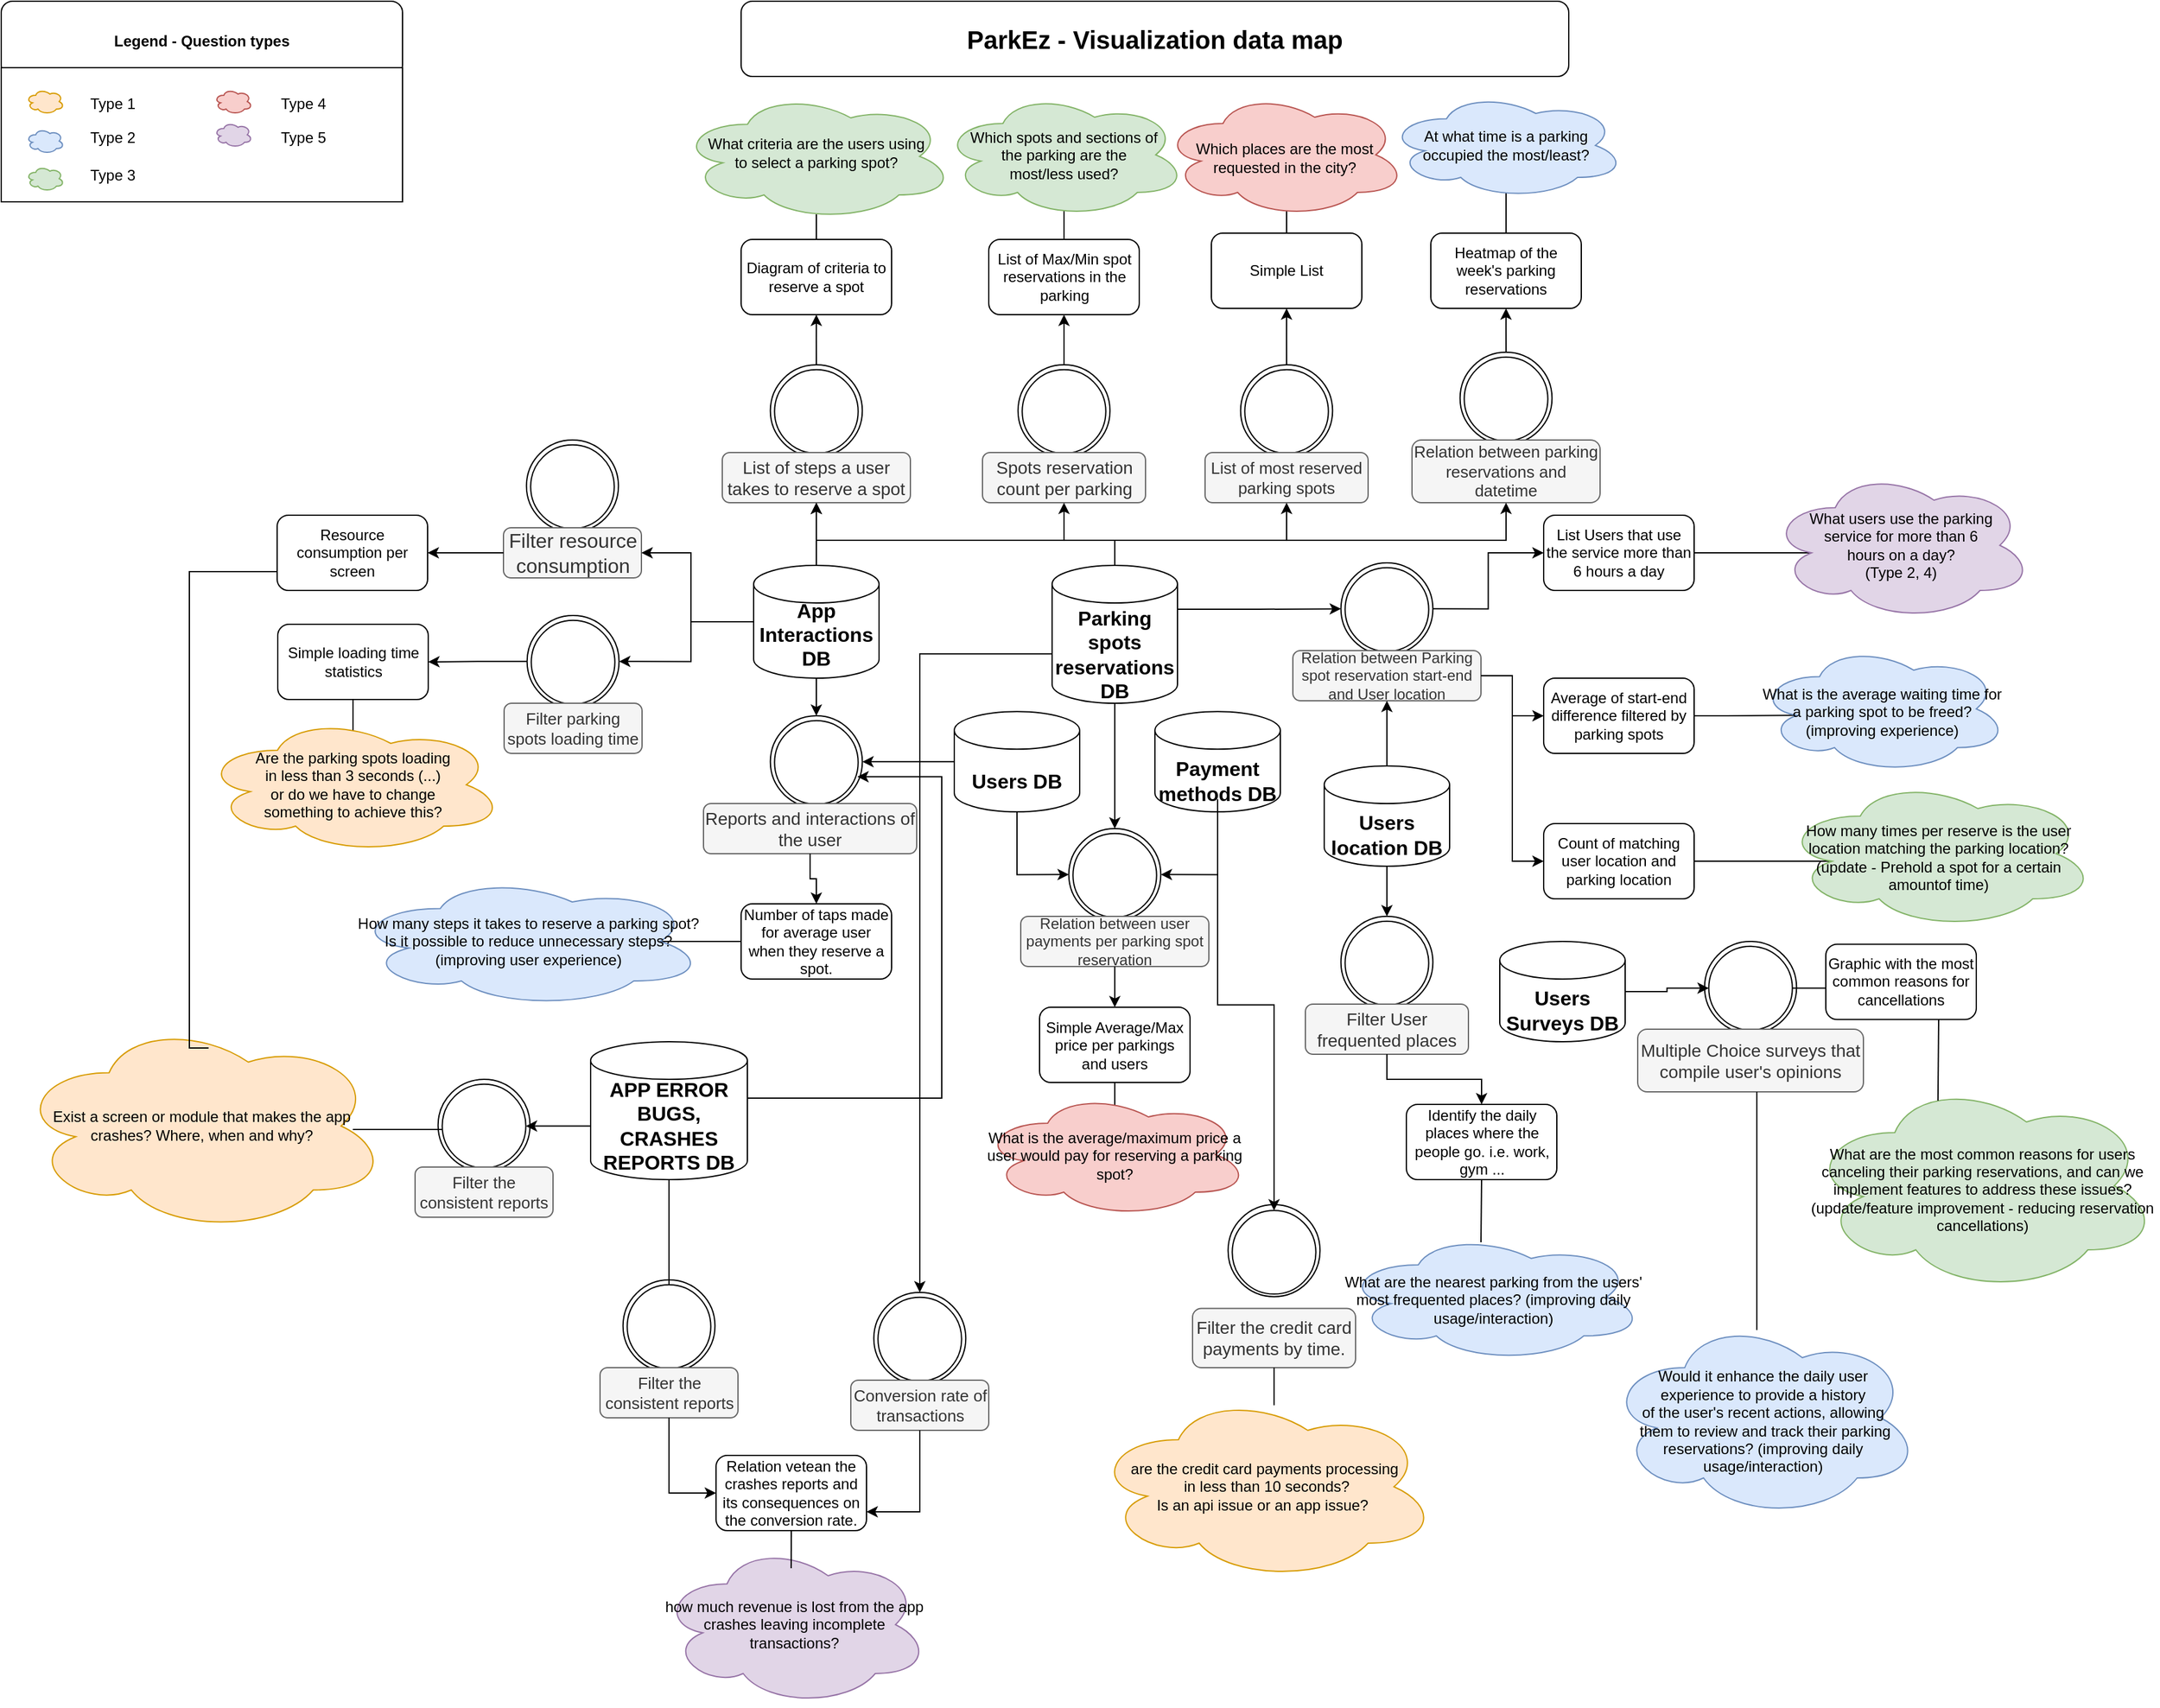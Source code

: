 <mxfile version="21.7.4" type="device">
  <diagram id="Co5nbBrR2NN09ta7Q-Ko" name="Page-1">
    <mxGraphModel dx="1236" dy="1464" grid="1" gridSize="10" guides="1" tooltips="1" connect="1" arrows="1" fold="1" page="1" pageScale="1" pageWidth="850" pageHeight="1100" math="0" shadow="0">
      <root>
        <mxCell id="0" />
        <mxCell id="1" parent="0" />
        <mxCell id="hwpAo5bEhznhClHGtBJG-23" value="&lt;b&gt;&lt;font style=&quot;font-size: 20px;&quot;&gt;ParkEz - Visualization data map&lt;/font&gt;&lt;/b&gt;" style="rounded=1;whiteSpace=wrap;html=1;fontSize=16;" parent="1" vertex="1">
          <mxGeometry x="620" y="40" width="660" height="60" as="geometry" />
        </mxCell>
        <mxCell id="hwpAo5bEhznhClHGtBJG-28" value="" style="group" parent="1" connectable="0" vertex="1">
          <mxGeometry x="30" y="40" width="320" height="160" as="geometry" />
        </mxCell>
        <mxCell id="hwpAo5bEhznhClHGtBJG-24" value="&lt;b&gt;&lt;font style=&quot;font-size: 12px;&quot;&gt;Legend - Question types&lt;/font&gt;&lt;/b&gt;" style="rounded=1;whiteSpace=wrap;html=1;fontSize=16;" parent="hwpAo5bEhznhClHGtBJG-28" vertex="1">
          <mxGeometry width="320" height="60" as="geometry" />
        </mxCell>
        <mxCell id="hwpAo5bEhznhClHGtBJG-27" value="" style="rounded=0;whiteSpace=wrap;html=1;fontSize=20;" parent="hwpAo5bEhznhClHGtBJG-28" vertex="1">
          <mxGeometry y="53" width="320" height="107" as="geometry" />
        </mxCell>
        <mxCell id="hwpAo5bEhznhClHGtBJG-29" value="&lt;font style=&quot;font-size: 12px;&quot;&gt;Type 1&lt;/font&gt;" style="text;html=1;strokeColor=none;fillColor=none;align=center;verticalAlign=middle;whiteSpace=wrap;rounded=0;fontSize=16;" parent="hwpAo5bEhznhClHGtBJG-28" vertex="1">
          <mxGeometry x="57.6" y="65" width="62.4" height="30" as="geometry" />
        </mxCell>
        <mxCell id="hwpAo5bEhznhClHGtBJG-30" value="&lt;font style=&quot;font-size: 12px;&quot;&gt;Type 2&lt;/font&gt;" style="text;html=1;strokeColor=none;fillColor=none;align=center;verticalAlign=middle;whiteSpace=wrap;rounded=0;fontSize=16;" parent="hwpAo5bEhznhClHGtBJG-28" vertex="1">
          <mxGeometry x="57.6" y="91.5" width="62.4" height="30" as="geometry" />
        </mxCell>
        <mxCell id="hwpAo5bEhznhClHGtBJG-31" value="&lt;font style=&quot;font-size: 12px;&quot;&gt;Type 3&lt;/font&gt;" style="text;html=1;strokeColor=none;fillColor=none;align=center;verticalAlign=middle;whiteSpace=wrap;rounded=0;fontSize=16;" parent="hwpAo5bEhznhClHGtBJG-28" vertex="1">
          <mxGeometry x="57.6" y="121.5" width="62.4" height="30" as="geometry" />
        </mxCell>
        <mxCell id="hwpAo5bEhznhClHGtBJG-36" value="&lt;font style=&quot;font-size: 12px;&quot;&gt;Type 4&lt;/font&gt;" style="text;html=1;strokeColor=none;fillColor=none;align=center;verticalAlign=middle;whiteSpace=wrap;rounded=0;fontSize=16;" parent="hwpAo5bEhznhClHGtBJG-28" vertex="1">
          <mxGeometry x="210" y="65" width="62.4" height="30" as="geometry" />
        </mxCell>
        <mxCell id="hwpAo5bEhznhClHGtBJG-37" value="&lt;font style=&quot;font-size: 12px;&quot;&gt;Type 5&lt;/font&gt;" style="text;html=1;strokeColor=none;fillColor=none;align=center;verticalAlign=middle;whiteSpace=wrap;rounded=0;fontSize=16;" parent="hwpAo5bEhznhClHGtBJG-28" vertex="1">
          <mxGeometry x="210" y="91.5" width="62.4" height="30" as="geometry" />
        </mxCell>
        <mxCell id="hwpAo5bEhznhClHGtBJG-39" value="" style="ellipse;shape=cloud;whiteSpace=wrap;html=1;fontSize=12;fillColor=#ffe6cc;strokeColor=#d79b00;" parent="hwpAo5bEhznhClHGtBJG-28" vertex="1">
          <mxGeometry x="20" y="70" width="30" height="20" as="geometry" />
        </mxCell>
        <mxCell id="hwpAo5bEhznhClHGtBJG-40" value="" style="ellipse;shape=cloud;whiteSpace=wrap;html=1;fontSize=12;fillColor=#dae8fc;strokeColor=#6c8ebf;" parent="hwpAo5bEhznhClHGtBJG-28" vertex="1">
          <mxGeometry x="20" y="101.5" width="30" height="20" as="geometry" />
        </mxCell>
        <mxCell id="hwpAo5bEhznhClHGtBJG-41" value="" style="ellipse;shape=cloud;whiteSpace=wrap;html=1;fontSize=12;fillColor=#d5e8d4;strokeColor=#82b366;" parent="hwpAo5bEhznhClHGtBJG-28" vertex="1">
          <mxGeometry x="20" y="131.5" width="30" height="20" as="geometry" />
        </mxCell>
        <mxCell id="hwpAo5bEhznhClHGtBJG-42" value="" style="ellipse;shape=cloud;whiteSpace=wrap;html=1;fontSize=12;fillColor=#f8cecc;strokeColor=#b85450;" parent="hwpAo5bEhznhClHGtBJG-28" vertex="1">
          <mxGeometry x="170" y="70" width="30" height="20" as="geometry" />
        </mxCell>
        <mxCell id="hwpAo5bEhznhClHGtBJG-43" value="" style="ellipse;shape=cloud;whiteSpace=wrap;html=1;fontSize=12;fillColor=#e1d5e7;strokeColor=#9673a6;" parent="hwpAo5bEhznhClHGtBJG-28" vertex="1">
          <mxGeometry x="170" y="96.5" width="30" height="20" as="geometry" />
        </mxCell>
        <mxCell id="EoMygJ7yTvaYGQsmGv9p-21" style="edgeStyle=orthogonalEdgeStyle;rounded=0;orthogonalLoop=1;jettySize=auto;html=1;entryX=0.5;entryY=0.119;entryDx=0;entryDy=0;entryPerimeter=0;endArrow=none;endFill=0;fontSize=12;strokeWidth=1;" parent="1" source="EoMygJ7yTvaYGQsmGv9p-11" target="EoMygJ7yTvaYGQsmGv9p-20" edge="1">
          <mxGeometry relative="1" as="geometry" />
        </mxCell>
        <mxCell id="EoMygJ7yTvaYGQsmGv9p-11" value="&lt;font style=&quot;font-size: 12px;&quot;&gt;Simple loading time statistics&lt;/font&gt;" style="rounded=1;whiteSpace=wrap;html=1;fontSize=12;strokeWidth=1;" parent="1" vertex="1">
          <mxGeometry x="250.5" y="537" width="120" height="60" as="geometry" />
        </mxCell>
        <mxCell id="EoMygJ7yTvaYGQsmGv9p-12" value="Resource consumption per screen" style="rounded=1;whiteSpace=wrap;html=1;" parent="1" vertex="1">
          <mxGeometry x="250" y="450.0" width="120" height="60" as="geometry" />
        </mxCell>
        <mxCell id="EoMygJ7yTvaYGQsmGv9p-17" value="Exist a screen or module that makes the app crashes?&amp;nbsp;Where, when and why?" style="ellipse;shape=cloud;whiteSpace=wrap;html=1;fillColor=#ffe6cc;strokeColor=#d79b00;" parent="1" vertex="1">
          <mxGeometry x="42" y="852.26" width="296" height="170" as="geometry" />
        </mxCell>
        <mxCell id="EoMygJ7yTvaYGQsmGv9p-20" value="&lt;span style=&quot;font-size: 12px;&quot;&gt;Are the parking spots loading&lt;br style=&quot;font-size: 12px;&quot;&gt;in less than 3 seconds (...)&lt;br style=&quot;font-size: 12px;&quot;&gt;or do we have to change&lt;br style=&quot;font-size: 12px;&quot;&gt;something to achieve this?&lt;/span&gt;" style="ellipse;shape=cloud;whiteSpace=wrap;html=1;fillColor=#ffe6cc;strokeColor=#d79b00;fontSize=12;strokeWidth=1;" parent="1" vertex="1">
          <mxGeometry x="190" y="610" width="241" height="110" as="geometry" />
        </mxCell>
        <mxCell id="EoMygJ7yTvaYGQsmGv9p-22" value="" style="group" parent="1" vertex="1" connectable="0">
          <mxGeometry x="630" y="490" width="100" height="90" as="geometry" />
        </mxCell>
        <mxCell id="EoMygJ7yTvaYGQsmGv9p-7" value="" style="shape=cylinder3;whiteSpace=wrap;html=1;boundedLbl=1;backgroundOutline=1;size=15;" parent="EoMygJ7yTvaYGQsmGv9p-22" vertex="1">
          <mxGeometry width="100" height="90" as="geometry" />
        </mxCell>
        <mxCell id="EoMygJ7yTvaYGQsmGv9p-8" value="&lt;font style=&quot;font-size: 16px;&quot;&gt;&lt;b&gt;App Interactions DB&lt;/b&gt;&lt;/font&gt;" style="text;html=1;strokeColor=none;fillColor=none;align=center;verticalAlign=middle;whiteSpace=wrap;rounded=0;" parent="EoMygJ7yTvaYGQsmGv9p-22" vertex="1">
          <mxGeometry y="40" width="100" height="30" as="geometry" />
        </mxCell>
        <mxCell id="EoMygJ7yTvaYGQsmGv9p-23" value="" style="group" parent="1" vertex="1" connectable="0">
          <mxGeometry x="1085" y="650" width="100" height="80" as="geometry" />
        </mxCell>
        <mxCell id="EoMygJ7yTvaYGQsmGv9p-9" value="" style="shape=cylinder3;whiteSpace=wrap;html=1;boundedLbl=1;backgroundOutline=1;size=15;" parent="EoMygJ7yTvaYGQsmGv9p-23" vertex="1">
          <mxGeometry width="100" height="80" as="geometry" />
        </mxCell>
        <mxCell id="EoMygJ7yTvaYGQsmGv9p-10" value="&lt;font style=&quot;font-size: 16px;&quot;&gt;&lt;b&gt;Users location DB&lt;/b&gt;&lt;/font&gt;" style="text;html=1;strokeColor=none;fillColor=none;align=center;verticalAlign=middle;whiteSpace=wrap;rounded=0;" parent="EoMygJ7yTvaYGQsmGv9p-23" vertex="1">
          <mxGeometry y="40" width="100" height="30" as="geometry" />
        </mxCell>
        <mxCell id="EoMygJ7yTvaYGQsmGv9p-24" value="" style="group" parent="1" vertex="1" connectable="0">
          <mxGeometry x="950" y="606.67" width="100" height="80" as="geometry" />
        </mxCell>
        <mxCell id="EoMygJ7yTvaYGQsmGv9p-1" value="" style="shape=cylinder3;whiteSpace=wrap;html=1;boundedLbl=1;backgroundOutline=1;size=15;" parent="EoMygJ7yTvaYGQsmGv9p-24" vertex="1">
          <mxGeometry width="100" height="80" as="geometry" />
        </mxCell>
        <mxCell id="EoMygJ7yTvaYGQsmGv9p-2" value="&lt;font style=&quot;font-size: 16px;&quot;&gt;&lt;b&gt;Payment methods DB&lt;/b&gt;&lt;/font&gt;" style="text;html=1;strokeColor=none;fillColor=none;align=center;verticalAlign=middle;whiteSpace=wrap;rounded=0;" parent="EoMygJ7yTvaYGQsmGv9p-24" vertex="1">
          <mxGeometry y="40" width="100" height="30" as="geometry" />
        </mxCell>
        <mxCell id="EoMygJ7yTvaYGQsmGv9p-25" value="" style="group" parent="1" vertex="1" connectable="0">
          <mxGeometry x="790" y="606.67" width="100" height="80" as="geometry" />
        </mxCell>
        <mxCell id="EoMygJ7yTvaYGQsmGv9p-3" value="" style="shape=cylinder3;whiteSpace=wrap;html=1;boundedLbl=1;backgroundOutline=1;size=15;" parent="EoMygJ7yTvaYGQsmGv9p-25" vertex="1">
          <mxGeometry width="100" height="80" as="geometry" />
        </mxCell>
        <mxCell id="EoMygJ7yTvaYGQsmGv9p-4" value="&lt;font style=&quot;font-size: 16px;&quot;&gt;&lt;b&gt;Users DB&lt;/b&gt;&lt;/font&gt;" style="text;html=1;strokeColor=none;fillColor=none;align=center;verticalAlign=middle;whiteSpace=wrap;rounded=0;" parent="EoMygJ7yTvaYGQsmGv9p-25" vertex="1">
          <mxGeometry y="40" width="100" height="30" as="geometry" />
        </mxCell>
        <mxCell id="EoMygJ7yTvaYGQsmGv9p-27" value="" style="group" parent="1" vertex="1" connectable="0">
          <mxGeometry x="868" y="490" width="100" height="110" as="geometry" />
        </mxCell>
        <mxCell id="EoMygJ7yTvaYGQsmGv9p-28" value="" style="shape=cylinder3;whiteSpace=wrap;html=1;boundedLbl=1;backgroundOutline=1;size=15;" parent="EoMygJ7yTvaYGQsmGv9p-27" vertex="1">
          <mxGeometry width="100" height="110" as="geometry" />
        </mxCell>
        <mxCell id="EoMygJ7yTvaYGQsmGv9p-29" value="&lt;span style=&quot;font-size: 16px;&quot;&gt;&lt;b&gt;Parking spots reservations DB&lt;/b&gt;&lt;/span&gt;" style="text;html=1;strokeColor=none;fillColor=none;align=center;verticalAlign=middle;whiteSpace=wrap;rounded=0;" parent="EoMygJ7yTvaYGQsmGv9p-27" vertex="1">
          <mxGeometry y="50" width="100" height="41.25" as="geometry" />
        </mxCell>
        <mxCell id="EoMygJ7yTvaYGQsmGv9p-30" value="" style="group" parent="1" connectable="0" vertex="1">
          <mxGeometry x="430.5" y="390" width="110" height="110" as="geometry" />
        </mxCell>
        <mxCell id="EoMygJ7yTvaYGQsmGv9p-31" value="" style="group" parent="EoMygJ7yTvaYGQsmGv9p-30" connectable="0" vertex="1">
          <mxGeometry x="18.333" width="73.333" height="86.429" as="geometry" />
        </mxCell>
        <mxCell id="EoMygJ7yTvaYGQsmGv9p-32" value="" style="ellipse;whiteSpace=wrap;html=1;aspect=fixed;" parent="EoMygJ7yTvaYGQsmGv9p-31" vertex="1">
          <mxGeometry width="73.333" height="73.333" as="geometry" />
        </mxCell>
        <mxCell id="EoMygJ7yTvaYGQsmGv9p-33" value="" style="ellipse;whiteSpace=wrap;html=1;aspect=fixed;" parent="EoMygJ7yTvaYGQsmGv9p-31" vertex="1">
          <mxGeometry x="3.333" y="3.929" width="66.667" height="66.667" as="geometry" />
        </mxCell>
        <mxCell id="EoMygJ7yTvaYGQsmGv9p-34" value="&lt;span style=&quot;font-size: 16px;&quot;&gt;Filter resource consumption&lt;/span&gt;" style="text;html=1;strokeColor=#666666;fillColor=#f5f5f5;align=center;verticalAlign=middle;whiteSpace=wrap;rounded=1;fontColor=#333333;" parent="EoMygJ7yTvaYGQsmGv9p-30" vertex="1">
          <mxGeometry y="70" width="110" height="40" as="geometry" />
        </mxCell>
        <mxCell id="EoMygJ7yTvaYGQsmGv9p-35" value="" style="group" parent="1" connectable="0" vertex="1">
          <mxGeometry x="431" y="530" width="110" height="110" as="geometry" />
        </mxCell>
        <mxCell id="EoMygJ7yTvaYGQsmGv9p-36" value="" style="group" parent="EoMygJ7yTvaYGQsmGv9p-35" connectable="0" vertex="1">
          <mxGeometry x="18.333" width="73.333" height="86.429" as="geometry" />
        </mxCell>
        <mxCell id="EoMygJ7yTvaYGQsmGv9p-37" value="" style="ellipse;whiteSpace=wrap;html=1;aspect=fixed;" parent="EoMygJ7yTvaYGQsmGv9p-36" vertex="1">
          <mxGeometry width="73.333" height="73.333" as="geometry" />
        </mxCell>
        <mxCell id="EoMygJ7yTvaYGQsmGv9p-38" value="" style="ellipse;whiteSpace=wrap;html=1;aspect=fixed;" parent="EoMygJ7yTvaYGQsmGv9p-36" vertex="1">
          <mxGeometry x="3.333" y="3.929" width="66.667" height="66.667" as="geometry" />
        </mxCell>
        <mxCell id="EoMygJ7yTvaYGQsmGv9p-39" value="&lt;font style=&quot;font-size: 13px;&quot;&gt;Filter parking spots loading time&lt;/font&gt;" style="text;html=1;strokeColor=#666666;fillColor=#f5f5f5;align=center;verticalAlign=middle;whiteSpace=wrap;rounded=1;fontColor=#333333;" parent="EoMygJ7yTvaYGQsmGv9p-35" vertex="1">
          <mxGeometry y="70" width="110" height="40" as="geometry" />
        </mxCell>
        <mxCell id="EoMygJ7yTvaYGQsmGv9p-40" style="edgeStyle=orthogonalEdgeStyle;rounded=0;orthogonalLoop=1;jettySize=auto;html=1;entryX=1;entryY=0.5;entryDx=0;entryDy=0;" parent="1" source="EoMygJ7yTvaYGQsmGv9p-7" target="EoMygJ7yTvaYGQsmGv9p-34" edge="1">
          <mxGeometry relative="1" as="geometry">
            <Array as="points">
              <mxPoint x="580" y="535" />
              <mxPoint x="580" y="480" />
            </Array>
          </mxGeometry>
        </mxCell>
        <mxCell id="EoMygJ7yTvaYGQsmGv9p-41" style="edgeStyle=orthogonalEdgeStyle;rounded=0;orthogonalLoop=1;jettySize=auto;html=1;entryX=1;entryY=0.5;entryDx=0;entryDy=0;" parent="1" source="EoMygJ7yTvaYGQsmGv9p-34" target="EoMygJ7yTvaYGQsmGv9p-12" edge="1">
          <mxGeometry relative="1" as="geometry" />
        </mxCell>
        <mxCell id="EoMygJ7yTvaYGQsmGv9p-42" style="edgeStyle=orthogonalEdgeStyle;rounded=0;orthogonalLoop=1;jettySize=auto;html=1;entryX=1;entryY=0.5;entryDx=0;entryDy=0;" parent="1" source="EoMygJ7yTvaYGQsmGv9p-7" target="EoMygJ7yTvaYGQsmGv9p-37" edge="1">
          <mxGeometry relative="1" as="geometry">
            <Array as="points">
              <mxPoint x="580" y="535" />
              <mxPoint x="580" y="567" />
            </Array>
          </mxGeometry>
        </mxCell>
        <mxCell id="EoMygJ7yTvaYGQsmGv9p-43" style="edgeStyle=orthogonalEdgeStyle;rounded=0;orthogonalLoop=1;jettySize=auto;html=1;entryX=1;entryY=0.5;entryDx=0;entryDy=0;" parent="1" source="EoMygJ7yTvaYGQsmGv9p-37" target="EoMygJ7yTvaYGQsmGv9p-11" edge="1">
          <mxGeometry relative="1" as="geometry" />
        </mxCell>
        <mxCell id="EoMygJ7yTvaYGQsmGv9p-45" value="" style="group" parent="1" connectable="0" vertex="1">
          <mxGeometry x="1175" y="320" width="130" height="120" as="geometry" />
        </mxCell>
        <mxCell id="EoMygJ7yTvaYGQsmGv9p-46" value="" style="group" parent="EoMygJ7yTvaYGQsmGv9p-45" connectable="0" vertex="1">
          <mxGeometry x="18.333" width="73.333" height="86.429" as="geometry" />
        </mxCell>
        <mxCell id="EoMygJ7yTvaYGQsmGv9p-47" value="" style="ellipse;whiteSpace=wrap;html=1;aspect=fixed;" parent="EoMygJ7yTvaYGQsmGv9p-46" vertex="1">
          <mxGeometry width="73.333" height="73.333" as="geometry" />
        </mxCell>
        <mxCell id="EoMygJ7yTvaYGQsmGv9p-48" value="" style="ellipse;whiteSpace=wrap;html=1;aspect=fixed;" parent="EoMygJ7yTvaYGQsmGv9p-46" vertex="1">
          <mxGeometry x="3.333" y="3.929" width="66.667" height="66.667" as="geometry" />
        </mxCell>
        <mxCell id="EoMygJ7yTvaYGQsmGv9p-49" value="&lt;font style=&quot;font-size: 13px;&quot;&gt;Relation between parking reservations and datetime&lt;/font&gt;" style="text;html=1;strokeColor=#666666;fillColor=#f5f5f5;align=center;verticalAlign=middle;whiteSpace=wrap;rounded=1;fontColor=#333333;" parent="EoMygJ7yTvaYGQsmGv9p-45" vertex="1">
          <mxGeometry x="-20" y="70" width="150" height="50" as="geometry" />
        </mxCell>
        <mxCell id="EoMygJ7yTvaYGQsmGv9p-52" value="" style="group" parent="1" connectable="0" vertex="1">
          <mxGeometry x="625" y="610" width="120" height="110" as="geometry" />
        </mxCell>
        <mxCell id="EoMygJ7yTvaYGQsmGv9p-53" value="" style="group" parent="EoMygJ7yTvaYGQsmGv9p-52" connectable="0" vertex="1">
          <mxGeometry x="18.333" width="73.333" height="86.429" as="geometry" />
        </mxCell>
        <mxCell id="EoMygJ7yTvaYGQsmGv9p-54" value="" style="ellipse;whiteSpace=wrap;html=1;aspect=fixed;" parent="EoMygJ7yTvaYGQsmGv9p-53" vertex="1">
          <mxGeometry width="73.333" height="73.333" as="geometry" />
        </mxCell>
        <mxCell id="EoMygJ7yTvaYGQsmGv9p-55" value="" style="ellipse;whiteSpace=wrap;html=1;aspect=fixed;" parent="EoMygJ7yTvaYGQsmGv9p-53" vertex="1">
          <mxGeometry x="3.333" y="3.929" width="66.667" height="66.667" as="geometry" />
        </mxCell>
        <mxCell id="EoMygJ7yTvaYGQsmGv9p-56" value="&lt;font style=&quot;font-size: 14px;&quot;&gt;Reports and interactions of the user&lt;/font&gt;" style="text;html=1;strokeColor=#666666;fillColor=#f5f5f5;align=center;verticalAlign=middle;whiteSpace=wrap;rounded=1;fontColor=#333333;" parent="EoMygJ7yTvaYGQsmGv9p-52" vertex="1">
          <mxGeometry x="-35" y="70" width="170" height="40" as="geometry" />
        </mxCell>
        <mxCell id="EoMygJ7yTvaYGQsmGv9p-57" style="edgeStyle=orthogonalEdgeStyle;rounded=0;orthogonalLoop=1;jettySize=auto;html=1;entryX=0.5;entryY=0;entryDx=0;entryDy=0;" parent="1" source="EoMygJ7yTvaYGQsmGv9p-7" target="EoMygJ7yTvaYGQsmGv9p-54" edge="1">
          <mxGeometry relative="1" as="geometry" />
        </mxCell>
        <mxCell id="EoMygJ7yTvaYGQsmGv9p-58" style="edgeStyle=orthogonalEdgeStyle;rounded=0;orthogonalLoop=1;jettySize=auto;html=1;entryX=1;entryY=0.5;entryDx=0;entryDy=0;" parent="1" source="EoMygJ7yTvaYGQsmGv9p-3" target="EoMygJ7yTvaYGQsmGv9p-54" edge="1">
          <mxGeometry relative="1" as="geometry" />
        </mxCell>
        <mxCell id="EoMygJ7yTvaYGQsmGv9p-63" style="edgeStyle=orthogonalEdgeStyle;rounded=0;orthogonalLoop=1;jettySize=auto;html=1;entryX=0.875;entryY=0.5;entryDx=0;entryDy=0;entryPerimeter=0;endArrow=none;endFill=0;" parent="1" source="EoMygJ7yTvaYGQsmGv9p-60" target="EoMygJ7yTvaYGQsmGv9p-62" edge="1">
          <mxGeometry relative="1" as="geometry" />
        </mxCell>
        <mxCell id="EoMygJ7yTvaYGQsmGv9p-60" value="Number of taps made for average user when they reserve a spot." style="rounded=1;whiteSpace=wrap;html=1;" parent="1" vertex="1">
          <mxGeometry x="620" y="760" width="120" height="60" as="geometry" />
        </mxCell>
        <mxCell id="EoMygJ7yTvaYGQsmGv9p-61" style="edgeStyle=orthogonalEdgeStyle;rounded=0;orthogonalLoop=1;jettySize=auto;html=1;entryX=0.5;entryY=0;entryDx=0;entryDy=0;" parent="1" source="EoMygJ7yTvaYGQsmGv9p-56" target="EoMygJ7yTvaYGQsmGv9p-60" edge="1">
          <mxGeometry relative="1" as="geometry" />
        </mxCell>
        <mxCell id="EoMygJ7yTvaYGQsmGv9p-62" value="How many steps it takes to reserve a parking spot? Is it possible to reduce unnecessary steps? (improving user experience)" style="ellipse;shape=cloud;whiteSpace=wrap;html=1;fillColor=#dae8fc;strokeColor=#6c8ebf;" parent="1" vertex="1">
          <mxGeometry x="310" y="737.5" width="280.5" height="105" as="geometry" />
        </mxCell>
        <mxCell id="EoMygJ7yTvaYGQsmGv9p-80" style="edgeStyle=orthogonalEdgeStyle;rounded=0;orthogonalLoop=1;jettySize=auto;html=1;entryX=0.5;entryY=0.925;entryDx=0;entryDy=0;entryPerimeter=0;endArrow=none;endFill=0;" parent="1" source="EoMygJ7yTvaYGQsmGv9p-64" target="EoMygJ7yTvaYGQsmGv9p-73" edge="1">
          <mxGeometry relative="1" as="geometry" />
        </mxCell>
        <mxCell id="EoMygJ7yTvaYGQsmGv9p-64" value="Heatmap of the week&#39;s parking reservations" style="rounded=1;whiteSpace=wrap;html=1;" parent="1" vertex="1">
          <mxGeometry x="1170" y="225" width="120" height="60" as="geometry" />
        </mxCell>
        <mxCell id="EoMygJ7yTvaYGQsmGv9p-66" value="" style="group" parent="1" connectable="0" vertex="1">
          <mxGeometry x="822.5" y="330" width="120" height="110" as="geometry" />
        </mxCell>
        <mxCell id="EoMygJ7yTvaYGQsmGv9p-67" value="" style="group" parent="EoMygJ7yTvaYGQsmGv9p-66" connectable="0" vertex="1">
          <mxGeometry x="18.333" width="73.333" height="86.429" as="geometry" />
        </mxCell>
        <mxCell id="EoMygJ7yTvaYGQsmGv9p-68" value="" style="ellipse;whiteSpace=wrap;html=1;aspect=fixed;" parent="EoMygJ7yTvaYGQsmGv9p-67" vertex="1">
          <mxGeometry width="73.333" height="73.333" as="geometry" />
        </mxCell>
        <mxCell id="EoMygJ7yTvaYGQsmGv9p-69" value="" style="ellipse;whiteSpace=wrap;html=1;aspect=fixed;" parent="EoMygJ7yTvaYGQsmGv9p-67" vertex="1">
          <mxGeometry x="3.333" y="3.929" width="66.667" height="66.667" as="geometry" />
        </mxCell>
        <mxCell id="EoMygJ7yTvaYGQsmGv9p-70" value="&lt;span style=&quot;font-size: 14px;&quot;&gt;Spots reservation count per parking&lt;/span&gt;" style="text;html=1;strokeColor=#666666;fillColor=#f5f5f5;align=center;verticalAlign=middle;whiteSpace=wrap;rounded=1;fontColor=#333333;" parent="EoMygJ7yTvaYGQsmGv9p-66" vertex="1">
          <mxGeometry x="-10" y="70" width="130" height="40" as="geometry" />
        </mxCell>
        <mxCell id="EoMygJ7yTvaYGQsmGv9p-120" style="edgeStyle=orthogonalEdgeStyle;rounded=0;orthogonalLoop=1;jettySize=auto;html=1;entryX=0.5;entryY=0.93;entryDx=0;entryDy=0;entryPerimeter=0;endArrow=none;endFill=0;" parent="1" source="EoMygJ7yTvaYGQsmGv9p-72" target="EoMygJ7yTvaYGQsmGv9p-81" edge="1">
          <mxGeometry relative="1" as="geometry" />
        </mxCell>
        <mxCell id="EoMygJ7yTvaYGQsmGv9p-72" value="List of Max/Min spot reservations in the parking" style="rounded=1;whiteSpace=wrap;html=1;" parent="1" vertex="1">
          <mxGeometry x="817.5" y="230.0" width="120" height="60" as="geometry" />
        </mxCell>
        <mxCell id="EoMygJ7yTvaYGQsmGv9p-73" value="&lt;span style=&quot;&quot;&gt;At what time is a parking&lt;br&gt;occupied the most/least?&lt;/span&gt;" style="ellipse;shape=cloud;whiteSpace=wrap;html=1;fillColor=#dae8fc;strokeColor=#6c8ebf;" parent="1" vertex="1">
          <mxGeometry x="1135" y="112.5" width="190" height="85" as="geometry" />
        </mxCell>
        <mxCell id="EoMygJ7yTvaYGQsmGv9p-78" style="edgeStyle=orthogonalEdgeStyle;rounded=0;orthogonalLoop=1;jettySize=auto;html=1;entryX=0.5;entryY=1;entryDx=0;entryDy=0;" parent="1" source="EoMygJ7yTvaYGQsmGv9p-47" target="EoMygJ7yTvaYGQsmGv9p-64" edge="1">
          <mxGeometry relative="1" as="geometry" />
        </mxCell>
        <mxCell id="EoMygJ7yTvaYGQsmGv9p-81" value="&lt;span style=&quot;&quot;&gt;Which spots and sections of&lt;br&gt;the parking are the&lt;br&gt;most/less used?&lt;/span&gt;" style="ellipse;shape=cloud;whiteSpace=wrap;html=1;fillColor=#d5e8d4;strokeColor=#82b366;" parent="1" vertex="1">
          <mxGeometry x="780" y="112.5" width="195" height="100" as="geometry" />
        </mxCell>
        <mxCell id="EoMygJ7yTvaYGQsmGv9p-85" value="" style="group" parent="1" connectable="0" vertex="1">
          <mxGeometry x="863" y="700" width="130" height="110" as="geometry" />
        </mxCell>
        <mxCell id="EoMygJ7yTvaYGQsmGv9p-86" value="" style="group" parent="EoMygJ7yTvaYGQsmGv9p-85" connectable="0" vertex="1">
          <mxGeometry x="18.333" width="73.333" height="86.429" as="geometry" />
        </mxCell>
        <mxCell id="EoMygJ7yTvaYGQsmGv9p-87" value="" style="ellipse;whiteSpace=wrap;html=1;aspect=fixed;" parent="EoMygJ7yTvaYGQsmGv9p-86" vertex="1">
          <mxGeometry width="73.333" height="73.333" as="geometry" />
        </mxCell>
        <mxCell id="EoMygJ7yTvaYGQsmGv9p-88" value="" style="ellipse;whiteSpace=wrap;html=1;aspect=fixed;" parent="EoMygJ7yTvaYGQsmGv9p-86" vertex="1">
          <mxGeometry x="3.333" y="3.929" width="66.667" height="66.667" as="geometry" />
        </mxCell>
        <mxCell id="EoMygJ7yTvaYGQsmGv9p-89" value="&lt;font style=&quot;font-size: 12px;&quot;&gt;Relation between user payments per parking spot reservation&lt;/font&gt;" style="text;html=1;strokeColor=#666666;fillColor=#f5f5f5;align=center;verticalAlign=middle;whiteSpace=wrap;rounded=1;fontColor=#333333;" parent="EoMygJ7yTvaYGQsmGv9p-85" vertex="1">
          <mxGeometry x="-20" y="70" width="150" height="40" as="geometry" />
        </mxCell>
        <mxCell id="EoMygJ7yTvaYGQsmGv9p-91" style="edgeStyle=orthogonalEdgeStyle;rounded=0;orthogonalLoop=1;jettySize=auto;html=1;entryX=0;entryY=0.5;entryDx=0;entryDy=0;" parent="1" source="EoMygJ7yTvaYGQsmGv9p-3" target="EoMygJ7yTvaYGQsmGv9p-87" edge="1">
          <mxGeometry relative="1" as="geometry" />
        </mxCell>
        <mxCell id="EoMygJ7yTvaYGQsmGv9p-92" style="edgeStyle=orthogonalEdgeStyle;rounded=0;orthogonalLoop=1;jettySize=auto;html=1;entryX=1;entryY=0.5;entryDx=0;entryDy=0;" parent="1" source="EoMygJ7yTvaYGQsmGv9p-1" target="EoMygJ7yTvaYGQsmGv9p-87" edge="1">
          <mxGeometry relative="1" as="geometry" />
        </mxCell>
        <mxCell id="EoMygJ7yTvaYGQsmGv9p-97" style="edgeStyle=orthogonalEdgeStyle;rounded=0;orthogonalLoop=1;jettySize=auto;html=1;entryX=0.499;entryY=0.131;entryDx=0;entryDy=0;entryPerimeter=0;endArrow=none;endFill=0;" parent="1" source="EoMygJ7yTvaYGQsmGv9p-94" target="EoMygJ7yTvaYGQsmGv9p-96" edge="1">
          <mxGeometry relative="1" as="geometry" />
        </mxCell>
        <mxCell id="EoMygJ7yTvaYGQsmGv9p-94" value="Simple Average/Max price per parkings and users" style="rounded=1;whiteSpace=wrap;html=1;" parent="1" vertex="1">
          <mxGeometry x="858" y="842.5" width="120" height="60" as="geometry" />
        </mxCell>
        <mxCell id="EoMygJ7yTvaYGQsmGv9p-95" style="edgeStyle=orthogonalEdgeStyle;rounded=0;orthogonalLoop=1;jettySize=auto;html=1;entryX=0.5;entryY=0;entryDx=0;entryDy=0;" parent="1" source="EoMygJ7yTvaYGQsmGv9p-89" target="EoMygJ7yTvaYGQsmGv9p-94" edge="1">
          <mxGeometry relative="1" as="geometry" />
        </mxCell>
        <mxCell id="EoMygJ7yTvaYGQsmGv9p-96" value="What is the average/maximum price a user would pay for reserving a parking spot?" style="ellipse;shape=cloud;whiteSpace=wrap;html=1;fillColor=#f8cecc;strokeColor=#b85450;spacingTop=2;" parent="1" vertex="1">
          <mxGeometry x="811" y="910" width="214" height="100" as="geometry" />
        </mxCell>
        <mxCell id="EoMygJ7yTvaYGQsmGv9p-98" value="" style="group" parent="1" connectable="0" vertex="1">
          <mxGeometry x="625" y="330" width="130" height="110" as="geometry" />
        </mxCell>
        <mxCell id="EoMygJ7yTvaYGQsmGv9p-99" value="" style="group" parent="EoMygJ7yTvaYGQsmGv9p-98" connectable="0" vertex="1">
          <mxGeometry x="18.333" width="73.333" height="86.429" as="geometry" />
        </mxCell>
        <mxCell id="EoMygJ7yTvaYGQsmGv9p-100" value="" style="ellipse;whiteSpace=wrap;html=1;aspect=fixed;" parent="EoMygJ7yTvaYGQsmGv9p-99" vertex="1">
          <mxGeometry width="73.333" height="73.333" as="geometry" />
        </mxCell>
        <mxCell id="EoMygJ7yTvaYGQsmGv9p-101" value="" style="ellipse;whiteSpace=wrap;html=1;aspect=fixed;" parent="EoMygJ7yTvaYGQsmGv9p-99" vertex="1">
          <mxGeometry x="3.333" y="3.929" width="66.667" height="66.667" as="geometry" />
        </mxCell>
        <mxCell id="EoMygJ7yTvaYGQsmGv9p-102" value="&lt;font style=&quot;font-size: 14px;&quot;&gt;List of steps a user takes to reserve a spot&lt;/font&gt;" style="text;html=1;strokeColor=#666666;fillColor=#f5f5f5;align=center;verticalAlign=middle;whiteSpace=wrap;rounded=1;fontColor=#333333;" parent="EoMygJ7yTvaYGQsmGv9p-98" vertex="1">
          <mxGeometry x="-20" y="70" width="150" height="40" as="geometry" />
        </mxCell>
        <mxCell id="EoMygJ7yTvaYGQsmGv9p-122" style="edgeStyle=orthogonalEdgeStyle;rounded=0;orthogonalLoop=1;jettySize=auto;html=1;entryX=0.5;entryY=0.951;entryDx=0;entryDy=0;entryPerimeter=0;endArrow=none;endFill=0;" parent="1" source="EoMygJ7yTvaYGQsmGv9p-104" target="EoMygJ7yTvaYGQsmGv9p-105" edge="1">
          <mxGeometry relative="1" as="geometry" />
        </mxCell>
        <mxCell id="EoMygJ7yTvaYGQsmGv9p-104" value="Diagram of criteria to reserve a spot" style="rounded=1;whiteSpace=wrap;html=1;" parent="1" vertex="1">
          <mxGeometry x="620" y="230.0" width="120" height="60" as="geometry" />
        </mxCell>
        <mxCell id="EoMygJ7yTvaYGQsmGv9p-105" value="What criteria are the users using&lt;br&gt;to select a parking spot?" style="ellipse;shape=cloud;whiteSpace=wrap;html=1;fillColor=#d5e8d4;strokeColor=#82b366;spacingTop=-5;" parent="1" vertex="1">
          <mxGeometry x="570.25" y="112.5" width="219.5" height="102.5" as="geometry" />
        </mxCell>
        <mxCell id="EoMygJ7yTvaYGQsmGv9p-106" style="edgeStyle=orthogonalEdgeStyle;rounded=0;orthogonalLoop=1;jettySize=auto;html=1;entryX=0.5;entryY=0;entryDx=0;entryDy=0;" parent="1" source="EoMygJ7yTvaYGQsmGv9p-28" target="EoMygJ7yTvaYGQsmGv9p-87" edge="1">
          <mxGeometry relative="1" as="geometry" />
        </mxCell>
        <mxCell id="EoMygJ7yTvaYGQsmGv9p-107" value="" style="group" parent="1" connectable="0" vertex="1">
          <mxGeometry x="1000" y="330" width="120" height="110" as="geometry" />
        </mxCell>
        <mxCell id="EoMygJ7yTvaYGQsmGv9p-108" value="" style="group" parent="EoMygJ7yTvaYGQsmGv9p-107" connectable="0" vertex="1">
          <mxGeometry x="18.333" width="73.333" height="86.429" as="geometry" />
        </mxCell>
        <mxCell id="EoMygJ7yTvaYGQsmGv9p-109" value="" style="ellipse;whiteSpace=wrap;html=1;aspect=fixed;" parent="EoMygJ7yTvaYGQsmGv9p-108" vertex="1">
          <mxGeometry width="73.333" height="73.333" as="geometry" />
        </mxCell>
        <mxCell id="EoMygJ7yTvaYGQsmGv9p-110" value="" style="ellipse;whiteSpace=wrap;html=1;aspect=fixed;" parent="EoMygJ7yTvaYGQsmGv9p-108" vertex="1">
          <mxGeometry x="3.333" y="3.929" width="66.667" height="66.667" as="geometry" />
        </mxCell>
        <mxCell id="EoMygJ7yTvaYGQsmGv9p-111" value="&lt;font style=&quot;font-size: 13px;&quot;&gt;List of most reserved parking spots&lt;/font&gt;" style="text;html=1;strokeColor=#666666;fillColor=#f5f5f5;align=center;verticalAlign=middle;whiteSpace=wrap;rounded=1;fontColor=#333333;" parent="EoMygJ7yTvaYGQsmGv9p-107" vertex="1">
          <mxGeometry x="-10" y="70" width="130" height="40" as="geometry" />
        </mxCell>
        <mxCell id="EoMygJ7yTvaYGQsmGv9p-118" style="edgeStyle=orthogonalEdgeStyle;rounded=0;orthogonalLoop=1;jettySize=auto;html=1;entryX=0.511;entryY=0.925;entryDx=0;entryDy=0;entryPerimeter=0;endArrow=none;endFill=0;" parent="1" source="EoMygJ7yTvaYGQsmGv9p-112" target="EoMygJ7yTvaYGQsmGv9p-113" edge="1">
          <mxGeometry relative="1" as="geometry" />
        </mxCell>
        <mxCell id="EoMygJ7yTvaYGQsmGv9p-112" value="Simple List" style="rounded=1;whiteSpace=wrap;html=1;" parent="1" vertex="1">
          <mxGeometry x="995" y="225.0" width="120" height="60" as="geometry" />
        </mxCell>
        <mxCell id="EoMygJ7yTvaYGQsmGv9p-113" value="Which places are the most requested in the city?" style="ellipse;shape=cloud;whiteSpace=wrap;html=1;fillColor=#f8cecc;strokeColor=#b85450;spacingTop=5;" parent="1" vertex="1">
          <mxGeometry x="955.5" y="112.5" width="195" height="100" as="geometry" />
        </mxCell>
        <mxCell id="EoMygJ7yTvaYGQsmGv9p-115" style="edgeStyle=orthogonalEdgeStyle;rounded=0;orthogonalLoop=1;jettySize=auto;html=1;entryX=0.5;entryY=1;entryDx=0;entryDy=0;" parent="1" source="EoMygJ7yTvaYGQsmGv9p-109" target="EoMygJ7yTvaYGQsmGv9p-112" edge="1">
          <mxGeometry relative="1" as="geometry" />
        </mxCell>
        <mxCell id="EoMygJ7yTvaYGQsmGv9p-119" style="edgeStyle=orthogonalEdgeStyle;rounded=0;orthogonalLoop=1;jettySize=auto;html=1;entryX=0.5;entryY=1;entryDx=0;entryDy=0;exitX=0.5;exitY=0;exitDx=0;exitDy=0;" parent="1" source="EoMygJ7yTvaYGQsmGv9p-68" target="EoMygJ7yTvaYGQsmGv9p-72" edge="1">
          <mxGeometry relative="1" as="geometry" />
        </mxCell>
        <mxCell id="EoMygJ7yTvaYGQsmGv9p-121" style="edgeStyle=orthogonalEdgeStyle;rounded=0;orthogonalLoop=1;jettySize=auto;html=1;entryX=0.5;entryY=1;entryDx=0;entryDy=0;" parent="1" source="EoMygJ7yTvaYGQsmGv9p-100" target="EoMygJ7yTvaYGQsmGv9p-104" edge="1">
          <mxGeometry relative="1" as="geometry" />
        </mxCell>
        <mxCell id="EoMygJ7yTvaYGQsmGv9p-123" style="edgeStyle=orthogonalEdgeStyle;rounded=0;orthogonalLoop=1;jettySize=auto;html=1;entryX=0.5;entryY=1;entryDx=0;entryDy=0;" parent="1" source="EoMygJ7yTvaYGQsmGv9p-28" target="EoMygJ7yTvaYGQsmGv9p-49" edge="1">
          <mxGeometry relative="1" as="geometry">
            <Array as="points">
              <mxPoint x="918" y="470" />
              <mxPoint x="1230" y="470" />
            </Array>
          </mxGeometry>
        </mxCell>
        <mxCell id="EoMygJ7yTvaYGQsmGv9p-124" style="edgeStyle=orthogonalEdgeStyle;rounded=0;orthogonalLoop=1;jettySize=auto;html=1;entryX=0.5;entryY=1;entryDx=0;entryDy=0;" parent="1" source="EoMygJ7yTvaYGQsmGv9p-28" target="EoMygJ7yTvaYGQsmGv9p-111" edge="1">
          <mxGeometry relative="1" as="geometry">
            <Array as="points">
              <mxPoint x="918" y="470" />
              <mxPoint x="1055" y="470" />
            </Array>
          </mxGeometry>
        </mxCell>
        <mxCell id="EoMygJ7yTvaYGQsmGv9p-125" style="edgeStyle=orthogonalEdgeStyle;rounded=0;orthogonalLoop=1;jettySize=auto;html=1;entryX=0.5;entryY=1;entryDx=0;entryDy=0;" parent="1" source="EoMygJ7yTvaYGQsmGv9p-28" target="EoMygJ7yTvaYGQsmGv9p-70" edge="1">
          <mxGeometry relative="1" as="geometry">
            <Array as="points">
              <mxPoint x="918" y="470" />
              <mxPoint x="878" y="470" />
            </Array>
          </mxGeometry>
        </mxCell>
        <mxCell id="EoMygJ7yTvaYGQsmGv9p-126" style="edgeStyle=orthogonalEdgeStyle;rounded=0;orthogonalLoop=1;jettySize=auto;html=1;entryX=0.5;entryY=1;entryDx=0;entryDy=0;" parent="1" source="EoMygJ7yTvaYGQsmGv9p-28" target="EoMygJ7yTvaYGQsmGv9p-102" edge="1">
          <mxGeometry relative="1" as="geometry">
            <Array as="points">
              <mxPoint x="918" y="470" />
              <mxPoint x="680" y="470" />
            </Array>
          </mxGeometry>
        </mxCell>
        <mxCell id="EoMygJ7yTvaYGQsmGv9p-127" style="edgeStyle=orthogonalEdgeStyle;rounded=0;orthogonalLoop=1;jettySize=auto;html=1;entryX=0.5;entryY=1;entryDx=0;entryDy=0;" parent="1" source="EoMygJ7yTvaYGQsmGv9p-7" target="EoMygJ7yTvaYGQsmGv9p-102" edge="1">
          <mxGeometry relative="1" as="geometry" />
        </mxCell>
        <mxCell id="EoMygJ7yTvaYGQsmGv9p-128" value="" style="group" parent="1" connectable="0" vertex="1">
          <mxGeometry x="1080" y="488" width="130" height="110" as="geometry" />
        </mxCell>
        <mxCell id="EoMygJ7yTvaYGQsmGv9p-129" value="" style="group" parent="EoMygJ7yTvaYGQsmGv9p-128" connectable="0" vertex="1">
          <mxGeometry x="18.333" width="73.333" height="86.429" as="geometry" />
        </mxCell>
        <mxCell id="EoMygJ7yTvaYGQsmGv9p-130" value="" style="ellipse;whiteSpace=wrap;html=1;aspect=fixed;" parent="EoMygJ7yTvaYGQsmGv9p-129" vertex="1">
          <mxGeometry width="73.333" height="73.333" as="geometry" />
        </mxCell>
        <mxCell id="EoMygJ7yTvaYGQsmGv9p-131" value="" style="ellipse;whiteSpace=wrap;html=1;aspect=fixed;" parent="EoMygJ7yTvaYGQsmGv9p-129" vertex="1">
          <mxGeometry x="3.333" y="3.929" width="66.667" height="66.667" as="geometry" />
        </mxCell>
        <mxCell id="EoMygJ7yTvaYGQsmGv9p-132" value="&lt;font style=&quot;font-size: 12px;&quot;&gt;Relation between Parking spot reservation start-end and User location&lt;/font&gt;" style="text;html=1;strokeColor=#666666;fillColor=#f5f5f5;align=center;verticalAlign=middle;whiteSpace=wrap;rounded=1;fontColor=#333333;" parent="EoMygJ7yTvaYGQsmGv9p-128" vertex="1">
          <mxGeometry x="-20" y="70" width="150" height="40" as="geometry" />
        </mxCell>
        <mxCell id="EoMygJ7yTvaYGQsmGv9p-133" value="" style="group" parent="1" connectable="0" vertex="1">
          <mxGeometry x="1080" y="770" width="120" height="110" as="geometry" />
        </mxCell>
        <mxCell id="EoMygJ7yTvaYGQsmGv9p-134" value="" style="group" parent="EoMygJ7yTvaYGQsmGv9p-133" connectable="0" vertex="1">
          <mxGeometry x="18.333" width="73.333" height="86.429" as="geometry" />
        </mxCell>
        <mxCell id="EoMygJ7yTvaYGQsmGv9p-135" value="" style="ellipse;whiteSpace=wrap;html=1;aspect=fixed;" parent="EoMygJ7yTvaYGQsmGv9p-134" vertex="1">
          <mxGeometry width="73.333" height="73.333" as="geometry" />
        </mxCell>
        <mxCell id="EoMygJ7yTvaYGQsmGv9p-136" value="" style="ellipse;whiteSpace=wrap;html=1;aspect=fixed;" parent="EoMygJ7yTvaYGQsmGv9p-134" vertex="1">
          <mxGeometry x="3.333" y="3.929" width="66.667" height="66.667" as="geometry" />
        </mxCell>
        <mxCell id="EoMygJ7yTvaYGQsmGv9p-137" value="&lt;font style=&quot;font-size: 14px;&quot;&gt;Filter User frequented places&lt;/font&gt;" style="text;html=1;strokeColor=#666666;fillColor=#f5f5f5;align=center;verticalAlign=middle;whiteSpace=wrap;rounded=1;fontColor=#333333;" parent="EoMygJ7yTvaYGQsmGv9p-133" vertex="1">
          <mxGeometry x="-10" y="70" width="130" height="40" as="geometry" />
        </mxCell>
        <mxCell id="EoMygJ7yTvaYGQsmGv9p-139" style="edgeStyle=orthogonalEdgeStyle;rounded=0;orthogonalLoop=1;jettySize=auto;html=1;entryX=0;entryY=0.5;entryDx=0;entryDy=0;exitX=1;exitY=0;exitDx=0;exitDy=35;exitPerimeter=0;" parent="1" source="EoMygJ7yTvaYGQsmGv9p-28" target="EoMygJ7yTvaYGQsmGv9p-130" edge="1">
          <mxGeometry relative="1" as="geometry" />
        </mxCell>
        <mxCell id="EoMygJ7yTvaYGQsmGv9p-142" style="edgeStyle=orthogonalEdgeStyle;rounded=0;orthogonalLoop=1;jettySize=auto;html=1;entryX=0.5;entryY=1;entryDx=0;entryDy=0;" parent="1" source="EoMygJ7yTvaYGQsmGv9p-9" target="EoMygJ7yTvaYGQsmGv9p-132" edge="1">
          <mxGeometry relative="1" as="geometry" />
        </mxCell>
        <mxCell id="EoMygJ7yTvaYGQsmGv9p-151" style="edgeStyle=orthogonalEdgeStyle;rounded=0;orthogonalLoop=1;jettySize=auto;html=1;entryX=0.16;entryY=0.55;entryDx=0;entryDy=0;entryPerimeter=0;endArrow=none;endFill=0;exitX=1;exitY=0.5;exitDx=0;exitDy=0;" parent="1" source="EoMygJ7yTvaYGQsmGv9p-148" target="EoMygJ7yTvaYGQsmGv9p-150" edge="1">
          <mxGeometry relative="1" as="geometry" />
        </mxCell>
        <mxCell id="EoMygJ7yTvaYGQsmGv9p-148" value="List Users that use the service more than 6 hours a day" style="rounded=1;whiteSpace=wrap;html=1;" parent="1" vertex="1">
          <mxGeometry x="1260" y="450" width="120" height="60" as="geometry" />
        </mxCell>
        <mxCell id="EoMygJ7yTvaYGQsmGv9p-149" style="edgeStyle=orthogonalEdgeStyle;rounded=0;orthogonalLoop=1;jettySize=auto;html=1;entryX=0;entryY=0.5;entryDx=0;entryDy=0;exitX=1;exitY=0.5;exitDx=0;exitDy=0;" parent="1" source="EoMygJ7yTvaYGQsmGv9p-130" target="EoMygJ7yTvaYGQsmGv9p-148" edge="1">
          <mxGeometry relative="1" as="geometry" />
        </mxCell>
        <mxCell id="EoMygJ7yTvaYGQsmGv9p-150" value="&lt;span style=&quot;&quot;&gt;What users use the parking &lt;br&gt;service for more than 6 &lt;br&gt;hours on a day?&lt;br&gt;(Type 2, 4)&lt;br&gt;&lt;/span&gt;" style="ellipse;shape=cloud;whiteSpace=wrap;html=1;fillColor=#e1d5e7;strokeColor=#9673a6;" parent="1" vertex="1">
          <mxGeometry x="1440" y="414" width="210" height="120" as="geometry" />
        </mxCell>
        <mxCell id="EoMygJ7yTvaYGQsmGv9p-153" value="What are the nearest parking from the users&#39; most frequented places? (improving daily usage/interaction)" style="ellipse;shape=cloud;whiteSpace=wrap;html=1;fillColor=#dae8fc;strokeColor=#6c8ebf;spacingTop=5;" parent="1" vertex="1">
          <mxGeometry x="1100" y="1022.26" width="240" height="103" as="geometry" />
        </mxCell>
        <mxCell id="EoMygJ7yTvaYGQsmGv9p-156" value="Identify the daily places where the people go. i.e. work, gym ... " style="rounded=1;whiteSpace=wrap;html=1;" parent="1" vertex="1">
          <mxGeometry x="1150.5" y="920" width="120" height="60" as="geometry" />
        </mxCell>
        <mxCell id="EoMygJ7yTvaYGQsmGv9p-158" style="edgeStyle=orthogonalEdgeStyle;rounded=0;orthogonalLoop=1;jettySize=auto;html=1;entryX=0.5;entryY=0;entryDx=0;entryDy=0;" parent="1" source="EoMygJ7yTvaYGQsmGv9p-9" target="EoMygJ7yTvaYGQsmGv9p-135" edge="1">
          <mxGeometry relative="1" as="geometry" />
        </mxCell>
        <mxCell id="EoMygJ7yTvaYGQsmGv9p-160" style="edgeStyle=orthogonalEdgeStyle;rounded=0;orthogonalLoop=1;jettySize=auto;html=1;entryX=0.5;entryY=0;entryDx=0;entryDy=0;" parent="1" source="EoMygJ7yTvaYGQsmGv9p-137" target="EoMygJ7yTvaYGQsmGv9p-156" edge="1">
          <mxGeometry relative="1" as="geometry" />
        </mxCell>
        <mxCell id="EoMygJ7yTvaYGQsmGv9p-164" style="edgeStyle=orthogonalEdgeStyle;rounded=0;orthogonalLoop=1;jettySize=auto;html=1;entryX=0.16;entryY=0.55;entryDx=0;entryDy=0;entryPerimeter=0;endArrow=none;endFill=0;" parent="1" source="EoMygJ7yTvaYGQsmGv9p-161" target="EoMygJ7yTvaYGQsmGv9p-163" edge="1">
          <mxGeometry relative="1" as="geometry" />
        </mxCell>
        <mxCell id="EoMygJ7yTvaYGQsmGv9p-161" value="Average of start-end difference filtered by parking spots" style="rounded=1;whiteSpace=wrap;html=1;" parent="1" vertex="1">
          <mxGeometry x="1260" y="580" width="120" height="60" as="geometry" />
        </mxCell>
        <mxCell id="EoMygJ7yTvaYGQsmGv9p-162" style="edgeStyle=orthogonalEdgeStyle;rounded=0;orthogonalLoop=1;jettySize=auto;html=1;entryX=0;entryY=0.5;entryDx=0;entryDy=0;" parent="1" source="EoMygJ7yTvaYGQsmGv9p-132" target="EoMygJ7yTvaYGQsmGv9p-161" edge="1">
          <mxGeometry relative="1" as="geometry" />
        </mxCell>
        <mxCell id="EoMygJ7yTvaYGQsmGv9p-163" value="What is the average waiting time for a parking spot to be freed? (improving experience)" style="ellipse;shape=cloud;whiteSpace=wrap;html=1;fillColor=#dae8fc;strokeColor=#6c8ebf;spacingTop=5;" parent="1" vertex="1">
          <mxGeometry x="1430" y="553" width="200" height="103" as="geometry" />
        </mxCell>
        <mxCell id="EoMygJ7yTvaYGQsmGv9p-168" style="edgeStyle=orthogonalEdgeStyle;rounded=0;orthogonalLoop=1;jettySize=auto;html=1;entryX=0.16;entryY=0.55;entryDx=0;entryDy=0;entryPerimeter=0;endArrow=none;endFill=0;" parent="1" source="EoMygJ7yTvaYGQsmGv9p-165" target="EoMygJ7yTvaYGQsmGv9p-167" edge="1">
          <mxGeometry relative="1" as="geometry" />
        </mxCell>
        <mxCell id="EoMygJ7yTvaYGQsmGv9p-165" value="Count of matching user location and parking location" style="rounded=1;whiteSpace=wrap;html=1;" parent="1" vertex="1">
          <mxGeometry x="1260" y="696" width="120" height="60" as="geometry" />
        </mxCell>
        <mxCell id="EoMygJ7yTvaYGQsmGv9p-166" style="edgeStyle=orthogonalEdgeStyle;rounded=0;orthogonalLoop=1;jettySize=auto;html=1;entryX=0;entryY=0.5;entryDx=0;entryDy=0;" parent="1" source="EoMygJ7yTvaYGQsmGv9p-132" target="EoMygJ7yTvaYGQsmGv9p-165" edge="1">
          <mxGeometry relative="1" as="geometry" />
        </mxCell>
        <mxCell id="EoMygJ7yTvaYGQsmGv9p-167" value="How many times per reserve is the user location matching the parking location? (update - Prehold a spot for a certain amountof time)" style="ellipse;shape=cloud;whiteSpace=wrap;html=1;fillColor=#d5e8d4;strokeColor=#82b366;spacingTop=5;" parent="1" vertex="1">
          <mxGeometry x="1450" y="660" width="250" height="120" as="geometry" />
        </mxCell>
        <mxCell id="DVOCkbZ2Qbf9s4pc3wgh-1" value="" style="group" parent="1" vertex="1" connectable="0">
          <mxGeometry x="500" y="870" width="125" height="110" as="geometry" />
        </mxCell>
        <mxCell id="DVOCkbZ2Qbf9s4pc3wgh-2" value="" style="shape=cylinder3;whiteSpace=wrap;html=1;boundedLbl=1;backgroundOutline=1;size=15;" parent="DVOCkbZ2Qbf9s4pc3wgh-1" vertex="1">
          <mxGeometry width="125" height="110.0" as="geometry" />
        </mxCell>
        <mxCell id="DVOCkbZ2Qbf9s4pc3wgh-3" value="&lt;font style=&quot;font-size: 16px;&quot;&gt;&lt;b&gt;APP ERROR BUGS, CRASHES REPORTS DB&lt;/b&gt;&lt;/font&gt;" style="text;html=1;strokeColor=none;fillColor=none;align=center;verticalAlign=middle;whiteSpace=wrap;rounded=0;" parent="DVOCkbZ2Qbf9s4pc3wgh-1" vertex="1">
          <mxGeometry y="48.889" width="125" height="36.667" as="geometry" />
        </mxCell>
        <mxCell id="DVOCkbZ2Qbf9s4pc3wgh-5" style="edgeStyle=orthogonalEdgeStyle;rounded=0;orthogonalLoop=1;jettySize=auto;html=1;entryX=0.946;entryY=0.663;entryDx=0;entryDy=0;entryPerimeter=0;" parent="1" source="DVOCkbZ2Qbf9s4pc3wgh-2" target="EoMygJ7yTvaYGQsmGv9p-54" edge="1">
          <mxGeometry relative="1" as="geometry">
            <Array as="points">
              <mxPoint x="780" y="915" />
              <mxPoint x="780" y="659" />
            </Array>
          </mxGeometry>
        </mxCell>
        <mxCell id="DVOCkbZ2Qbf9s4pc3wgh-17" value="" style="group" parent="1" connectable="0" vertex="1">
          <mxGeometry x="360" y="900" width="110" height="110" as="geometry" />
        </mxCell>
        <mxCell id="DVOCkbZ2Qbf9s4pc3wgh-18" value="" style="group" parent="DVOCkbZ2Qbf9s4pc3wgh-17" connectable="0" vertex="1">
          <mxGeometry x="18.333" width="73.333" height="86.429" as="geometry" />
        </mxCell>
        <mxCell id="DVOCkbZ2Qbf9s4pc3wgh-19" value="" style="ellipse;whiteSpace=wrap;html=1;aspect=fixed;" parent="DVOCkbZ2Qbf9s4pc3wgh-18" vertex="1">
          <mxGeometry width="73.333" height="73.333" as="geometry" />
        </mxCell>
        <mxCell id="DVOCkbZ2Qbf9s4pc3wgh-20" value="" style="ellipse;whiteSpace=wrap;html=1;aspect=fixed;" parent="DVOCkbZ2Qbf9s4pc3wgh-18" vertex="1">
          <mxGeometry x="3.333" y="3.929" width="66.667" height="66.667" as="geometry" />
        </mxCell>
        <mxCell id="DVOCkbZ2Qbf9s4pc3wgh-24" style="edgeStyle=orthogonalEdgeStyle;rounded=0;orthogonalLoop=1;jettySize=auto;html=1;endArrow=none;endFill=0;fontSize=12;strokeWidth=1;" parent="DVOCkbZ2Qbf9s4pc3wgh-18" source="DVOCkbZ2Qbf9s4pc3wgh-20" edge="1">
          <mxGeometry relative="1" as="geometry">
            <mxPoint x="-68.833" y="-213.33" as="sourcePoint" />
            <mxPoint x="-68.333" y="40" as="targetPoint" />
            <Array as="points">
              <mxPoint x="-68" y="40" />
              <mxPoint x="-68" y="40" />
            </Array>
          </mxGeometry>
        </mxCell>
        <mxCell id="DVOCkbZ2Qbf9s4pc3wgh-21" value="&lt;span style=&quot;font-size: 13px;&quot;&gt;Filter the consistent reports&lt;/span&gt;" style="text;html=1;strokeColor=#666666;fillColor=#f5f5f5;align=center;verticalAlign=middle;whiteSpace=wrap;rounded=1;fontColor=#333333;" parent="DVOCkbZ2Qbf9s4pc3wgh-17" vertex="1">
          <mxGeometry y="70" width="110" height="40" as="geometry" />
        </mxCell>
        <mxCell id="DVOCkbZ2Qbf9s4pc3wgh-22" style="edgeStyle=orthogonalEdgeStyle;rounded=0;orthogonalLoop=1;jettySize=auto;html=1;entryX=1;entryY=0.5;entryDx=0;entryDy=0;" parent="1" source="DVOCkbZ2Qbf9s4pc3wgh-3" target="DVOCkbZ2Qbf9s4pc3wgh-20" edge="1">
          <mxGeometry relative="1" as="geometry" />
        </mxCell>
        <mxCell id="DVOCkbZ2Qbf9s4pc3wgh-26" style="edgeStyle=orthogonalEdgeStyle;rounded=0;orthogonalLoop=1;jettySize=auto;html=1;endArrow=none;endFill=0;fontSize=12;strokeWidth=1;exitX=0;exitY=0.75;exitDx=0;exitDy=0;entryX=0.518;entryY=0.134;entryDx=0;entryDy=0;entryPerimeter=0;" parent="1" source="EoMygJ7yTvaYGQsmGv9p-12" target="EoMygJ7yTvaYGQsmGv9p-17" edge="1">
          <mxGeometry relative="1" as="geometry">
            <mxPoint x="210" y="511" as="sourcePoint" />
            <mxPoint x="210" y="537" as="targetPoint" />
            <Array as="points">
              <mxPoint x="180" y="495" />
              <mxPoint x="180" y="875" />
            </Array>
          </mxGeometry>
        </mxCell>
        <mxCell id="DVOCkbZ2Qbf9s4pc3wgh-28" value="" style="group" parent="1" connectable="0" vertex="1">
          <mxGeometry x="990" y="1000" width="140.0" height="130" as="geometry" />
        </mxCell>
        <mxCell id="DVOCkbZ2Qbf9s4pc3wgh-29" value="" style="group" parent="DVOCkbZ2Qbf9s4pc3wgh-28" connectable="0" vertex="1">
          <mxGeometry x="18.333" width="121.667" height="102.143" as="geometry" />
        </mxCell>
        <mxCell id="DVOCkbZ2Qbf9s4pc3wgh-30" value="" style="ellipse;whiteSpace=wrap;html=1;aspect=fixed;" parent="DVOCkbZ2Qbf9s4pc3wgh-29" vertex="1">
          <mxGeometry width="73.333" height="73.333" as="geometry" />
        </mxCell>
        <mxCell id="DVOCkbZ2Qbf9s4pc3wgh-31" value="" style="ellipse;whiteSpace=wrap;html=1;aspect=fixed;" parent="DVOCkbZ2Qbf9s4pc3wgh-29" vertex="1">
          <mxGeometry x="3.333" y="4.643" width="66.667" height="66.667" as="geometry" />
        </mxCell>
        <mxCell id="DVOCkbZ2Qbf9s4pc3wgh-32" value="&lt;font style=&quot;font-size: 14px;&quot;&gt;Filter the credit card payments by time.&lt;/font&gt;" style="text;html=1;strokeColor=#666666;fillColor=#f5f5f5;align=center;verticalAlign=middle;whiteSpace=wrap;rounded=1;fontColor=#333333;" parent="DVOCkbZ2Qbf9s4pc3wgh-28" vertex="1">
          <mxGeometry x="-10" y="82.727" width="130" height="47.273" as="geometry" />
        </mxCell>
        <mxCell id="DVOCkbZ2Qbf9s4pc3wgh-27" style="edgeStyle=orthogonalEdgeStyle;rounded=0;orthogonalLoop=1;jettySize=auto;html=1;entryX=0.5;entryY=0;entryDx=0;entryDy=0;" parent="1" source="EoMygJ7yTvaYGQsmGv9p-2" target="DVOCkbZ2Qbf9s4pc3wgh-31" edge="1">
          <mxGeometry relative="1" as="geometry">
            <mxPoint x="1040" y="970" as="targetPoint" />
          </mxGeometry>
        </mxCell>
        <mxCell id="DVOCkbZ2Qbf9s4pc3wgh-34" value="" style="endArrow=none;html=1;rounded=0;entryX=0.5;entryY=1;entryDx=0;entryDy=0;" parent="1" target="DVOCkbZ2Qbf9s4pc3wgh-32" edge="1">
          <mxGeometry width="50" height="50" relative="1" as="geometry">
            <mxPoint x="1045" y="1160" as="sourcePoint" />
            <mxPoint x="1080" y="950" as="targetPoint" />
          </mxGeometry>
        </mxCell>
        <mxCell id="DVOCkbZ2Qbf9s4pc3wgh-35" value="are the credit card payments processing&lt;br&gt;&amp;nbsp;in less than 10 seconds? &lt;br&gt;Is an api issue or an app issue?&amp;nbsp;" style="ellipse;shape=cloud;whiteSpace=wrap;html=1;fillColor=#ffe6cc;strokeColor=#d79b00;fontSize=12;strokeWidth=1;" parent="1" vertex="1">
          <mxGeometry x="900" y="1150" width="275" height="150" as="geometry" />
        </mxCell>
        <mxCell id="DVOCkbZ2Qbf9s4pc3wgh-36" value="" style="group" parent="1" connectable="0" vertex="1">
          <mxGeometry x="507.5" y="1060" width="110" height="110" as="geometry" />
        </mxCell>
        <mxCell id="DVOCkbZ2Qbf9s4pc3wgh-37" value="" style="group" parent="DVOCkbZ2Qbf9s4pc3wgh-36" connectable="0" vertex="1">
          <mxGeometry x="18.333" width="73.333" height="86.429" as="geometry" />
        </mxCell>
        <mxCell id="DVOCkbZ2Qbf9s4pc3wgh-38" value="" style="ellipse;whiteSpace=wrap;html=1;aspect=fixed;" parent="DVOCkbZ2Qbf9s4pc3wgh-37" vertex="1">
          <mxGeometry width="73.333" height="73.333" as="geometry" />
        </mxCell>
        <mxCell id="DVOCkbZ2Qbf9s4pc3wgh-39" value="" style="ellipse;whiteSpace=wrap;html=1;aspect=fixed;" parent="DVOCkbZ2Qbf9s4pc3wgh-37" vertex="1">
          <mxGeometry x="3.333" y="3.929" width="66.667" height="66.667" as="geometry" />
        </mxCell>
        <mxCell id="DVOCkbZ2Qbf9s4pc3wgh-41" value="&lt;span style=&quot;font-size: 13px;&quot;&gt;Filter the consistent reports&lt;/span&gt;" style="text;html=1;strokeColor=#666666;fillColor=#f5f5f5;align=center;verticalAlign=middle;whiteSpace=wrap;rounded=1;fontColor=#333333;" parent="DVOCkbZ2Qbf9s4pc3wgh-36" vertex="1">
          <mxGeometry y="70" width="110" height="40" as="geometry" />
        </mxCell>
        <mxCell id="DVOCkbZ2Qbf9s4pc3wgh-42" value="" style="endArrow=none;html=1;rounded=0;entryX=0.5;entryY=1;entryDx=0;entryDy=0;entryPerimeter=0;" parent="1" source="DVOCkbZ2Qbf9s4pc3wgh-39" target="DVOCkbZ2Qbf9s4pc3wgh-2" edge="1">
          <mxGeometry width="50" height="50" relative="1" as="geometry">
            <mxPoint x="560" y="1110" as="sourcePoint" />
            <mxPoint x="610" y="1060" as="targetPoint" />
          </mxGeometry>
        </mxCell>
        <mxCell id="DVOCkbZ2Qbf9s4pc3wgh-46" value="" style="group" parent="1" connectable="0" vertex="1">
          <mxGeometry x="707.5" y="1070" width="110" height="110" as="geometry" />
        </mxCell>
        <mxCell id="DVOCkbZ2Qbf9s4pc3wgh-47" value="" style="group" parent="DVOCkbZ2Qbf9s4pc3wgh-46" connectable="0" vertex="1">
          <mxGeometry x="18.333" width="73.333" height="86.429" as="geometry" />
        </mxCell>
        <mxCell id="DVOCkbZ2Qbf9s4pc3wgh-48" value="" style="ellipse;whiteSpace=wrap;html=1;aspect=fixed;" parent="DVOCkbZ2Qbf9s4pc3wgh-47" vertex="1">
          <mxGeometry width="73.333" height="73.333" as="geometry" />
        </mxCell>
        <mxCell id="DVOCkbZ2Qbf9s4pc3wgh-49" value="" style="ellipse;whiteSpace=wrap;html=1;aspect=fixed;" parent="DVOCkbZ2Qbf9s4pc3wgh-47" vertex="1">
          <mxGeometry x="3.333" y="3.929" width="66.667" height="66.667" as="geometry" />
        </mxCell>
        <mxCell id="DVOCkbZ2Qbf9s4pc3wgh-50" value="&lt;span style=&quot;font-size: 13px;&quot;&gt;Conversion rate of transactions&lt;/span&gt;" style="text;html=1;strokeColor=#666666;fillColor=#f5f5f5;align=center;verticalAlign=middle;whiteSpace=wrap;rounded=1;fontColor=#333333;" parent="DVOCkbZ2Qbf9s4pc3wgh-46" vertex="1">
          <mxGeometry y="70" width="110" height="40" as="geometry" />
        </mxCell>
        <mxCell id="DVOCkbZ2Qbf9s4pc3wgh-45" style="edgeStyle=orthogonalEdgeStyle;rounded=0;orthogonalLoop=1;jettySize=auto;html=1;entryX=0.5;entryY=0;entryDx=0;entryDy=0;" parent="1" source="EoMygJ7yTvaYGQsmGv9p-29" target="DVOCkbZ2Qbf9s4pc3wgh-48" edge="1">
          <mxGeometry relative="1" as="geometry">
            <mxPoint x="760" y="990" as="targetPoint" />
          </mxGeometry>
        </mxCell>
        <mxCell id="DVOCkbZ2Qbf9s4pc3wgh-51" value="Relation vetean the crashes reports and its consequences on the conversion rate." style="rounded=1;whiteSpace=wrap;html=1;" parent="1" vertex="1">
          <mxGeometry x="600" y="1200" width="120" height="60" as="geometry" />
        </mxCell>
        <mxCell id="DVOCkbZ2Qbf9s4pc3wgh-52" style="edgeStyle=orthogonalEdgeStyle;rounded=0;orthogonalLoop=1;jettySize=auto;html=1;entryX=0;entryY=0.5;entryDx=0;entryDy=0;" parent="1" source="DVOCkbZ2Qbf9s4pc3wgh-41" target="DVOCkbZ2Qbf9s4pc3wgh-51" edge="1">
          <mxGeometry relative="1" as="geometry" />
        </mxCell>
        <mxCell id="DVOCkbZ2Qbf9s4pc3wgh-53" style="edgeStyle=orthogonalEdgeStyle;rounded=0;orthogonalLoop=1;jettySize=auto;html=1;entryX=1;entryY=0.75;entryDx=0;entryDy=0;" parent="1" source="DVOCkbZ2Qbf9s4pc3wgh-50" target="DVOCkbZ2Qbf9s4pc3wgh-51" edge="1">
          <mxGeometry relative="1" as="geometry" />
        </mxCell>
        <mxCell id="DVOCkbZ2Qbf9s4pc3wgh-54" value="how much revenue is lost from the app crashes leaving incomplete transactions?&lt;span style=&quot;&quot;&gt;&lt;br&gt;&lt;/span&gt;" style="ellipse;shape=cloud;whiteSpace=wrap;html=1;fillColor=#e1d5e7;strokeColor=#9673a6;" parent="1" vertex="1">
          <mxGeometry x="555" y="1270" width="215" height="130" as="geometry" />
        </mxCell>
        <mxCell id="DVOCkbZ2Qbf9s4pc3wgh-55" value="" style="endArrow=none;html=1;rounded=0;exitX=0.5;exitY=1;exitDx=0;exitDy=0;entryX=0.488;entryY=0.154;entryDx=0;entryDy=0;entryPerimeter=0;" parent="1" source="DVOCkbZ2Qbf9s4pc3wgh-51" target="DVOCkbZ2Qbf9s4pc3wgh-54" edge="1">
          <mxGeometry width="50" height="50" relative="1" as="geometry">
            <mxPoint x="790" y="1130" as="sourcePoint" />
            <mxPoint x="658" y="1282" as="targetPoint" />
          </mxGeometry>
        </mxCell>
        <mxCell id="QrAxDVRu8yfyExS6uFE3-1" value="" style="group" vertex="1" connectable="0" parent="1">
          <mxGeometry x="1225" y="790" width="100" height="80" as="geometry" />
        </mxCell>
        <mxCell id="QrAxDVRu8yfyExS6uFE3-2" value="" style="shape=cylinder3;whiteSpace=wrap;html=1;boundedLbl=1;backgroundOutline=1;size=15;" vertex="1" parent="QrAxDVRu8yfyExS6uFE3-1">
          <mxGeometry width="100" height="80" as="geometry" />
        </mxCell>
        <mxCell id="QrAxDVRu8yfyExS6uFE3-3" value="&lt;font style=&quot;font-size: 16px;&quot;&gt;&lt;b&gt;Users Surveys DB&lt;/b&gt;&lt;/font&gt;" style="text;html=1;strokeColor=none;fillColor=none;align=center;verticalAlign=middle;whiteSpace=wrap;rounded=0;" vertex="1" parent="QrAxDVRu8yfyExS6uFE3-1">
          <mxGeometry y="40" width="100" height="30" as="geometry" />
        </mxCell>
        <mxCell id="QrAxDVRu8yfyExS6uFE3-4" value="" style="group" connectable="0" vertex="1" parent="1">
          <mxGeometry x="1370" y="790" width="170" height="120" as="geometry" />
        </mxCell>
        <mxCell id="QrAxDVRu8yfyExS6uFE3-5" value="" style="group" connectable="0" vertex="1" parent="QrAxDVRu8yfyExS6uFE3-4">
          <mxGeometry x="18.333" width="73.333" height="86.429" as="geometry" />
        </mxCell>
        <mxCell id="QrAxDVRu8yfyExS6uFE3-6" value="" style="ellipse;whiteSpace=wrap;html=1;aspect=fixed;" vertex="1" parent="QrAxDVRu8yfyExS6uFE3-5">
          <mxGeometry width="73.333" height="73.333" as="geometry" />
        </mxCell>
        <mxCell id="QrAxDVRu8yfyExS6uFE3-10" style="edgeStyle=orthogonalEdgeStyle;rounded=0;orthogonalLoop=1;jettySize=auto;html=1;" edge="1" parent="QrAxDVRu8yfyExS6uFE3-5" source="QrAxDVRu8yfyExS6uFE3-7">
          <mxGeometry relative="1" as="geometry">
            <mxPoint x="136.667" y="37.262" as="targetPoint" />
          </mxGeometry>
        </mxCell>
        <mxCell id="QrAxDVRu8yfyExS6uFE3-7" value="" style="ellipse;whiteSpace=wrap;html=1;aspect=fixed;" vertex="1" parent="QrAxDVRu8yfyExS6uFE3-5">
          <mxGeometry x="3.333" y="3.929" width="66.667" height="66.667" as="geometry" />
        </mxCell>
        <mxCell id="QrAxDVRu8yfyExS6uFE3-8" value="&lt;span style=&quot;font-size: 14px;&quot;&gt;Multiple Choice surveys that compile user&#39;s&amp;nbsp;opinions&lt;/span&gt;" style="text;html=1;strokeColor=#666666;fillColor=#f5f5f5;align=center;verticalAlign=middle;whiteSpace=wrap;rounded=1;fontColor=#333333;" vertex="1" parent="QrAxDVRu8yfyExS6uFE3-4">
          <mxGeometry x="-35" y="70" width="180" height="50" as="geometry" />
        </mxCell>
        <mxCell id="QrAxDVRu8yfyExS6uFE3-9" style="edgeStyle=orthogonalEdgeStyle;rounded=0;orthogonalLoop=1;jettySize=auto;html=1;entryX=0;entryY=0.5;entryDx=0;entryDy=0;" edge="1" parent="1" source="QrAxDVRu8yfyExS6uFE3-2" target="QrAxDVRu8yfyExS6uFE3-7">
          <mxGeometry relative="1" as="geometry" />
        </mxCell>
        <mxCell id="QrAxDVRu8yfyExS6uFE3-11" value="Graphic with the most common reasons for cancellations" style="rounded=1;whiteSpace=wrap;html=1;" vertex="1" parent="1">
          <mxGeometry x="1485" y="792.26" width="120" height="60" as="geometry" />
        </mxCell>
        <mxCell id="QrAxDVRu8yfyExS6uFE3-13" value="What are the most common reasons for users canceling their parking reservations, and can we implement features to address these issues? (update/feature improvement - reducing reservation cancellations)" style="ellipse;shape=cloud;whiteSpace=wrap;html=1;fillColor=#d5e8d4;strokeColor=#82b366;spacingTop=5;" vertex="1" parent="1">
          <mxGeometry x="1470" y="900" width="280" height="170" as="geometry" />
        </mxCell>
        <mxCell id="QrAxDVRu8yfyExS6uFE3-14" value="" style="endArrow=none;html=1;rounded=0;entryX=0.75;entryY=1;entryDx=0;entryDy=0;exitX=0.373;exitY=0.1;exitDx=0;exitDy=0;exitPerimeter=0;" edge="1" parent="1" source="QrAxDVRu8yfyExS6uFE3-13" target="QrAxDVRu8yfyExS6uFE3-11">
          <mxGeometry width="50" height="50" relative="1" as="geometry">
            <mxPoint x="1430" y="1040" as="sourcePoint" />
            <mxPoint x="1480" y="990" as="targetPoint" />
          </mxGeometry>
        </mxCell>
        <mxCell id="QrAxDVRu8yfyExS6uFE3-17" value="" style="endArrow=none;html=1;rounded=0;" edge="1" parent="1">
          <mxGeometry width="50" height="50" relative="1" as="geometry">
            <mxPoint x="1430" y="1100" as="sourcePoint" />
            <mxPoint x="1430" y="910" as="targetPoint" />
          </mxGeometry>
        </mxCell>
        <mxCell id="QrAxDVRu8yfyExS6uFE3-18" value="Would it enhance the daily user &lt;br&gt;experience to provide a history &lt;br&gt;of the user&#39;s recent actions, allowing&lt;br&gt;&amp;nbsp;them to review and track their parking reservations? (improving daily usage/interaction)" style="ellipse;shape=cloud;whiteSpace=wrap;html=1;fillColor=#dae8fc;strokeColor=#6c8ebf;spacingTop=5;" vertex="1" parent="1">
          <mxGeometry x="1310" y="1090" width="250" height="160" as="geometry" />
        </mxCell>
        <mxCell id="QrAxDVRu8yfyExS6uFE3-19" value="" style="endArrow=none;html=1;rounded=0;entryX=0.5;entryY=1;entryDx=0;entryDy=0;" edge="1" parent="1" target="EoMygJ7yTvaYGQsmGv9p-156">
          <mxGeometry width="50" height="50" relative="1" as="geometry">
            <mxPoint x="1210" y="1030" as="sourcePoint" />
            <mxPoint x="1440" y="900" as="targetPoint" />
          </mxGeometry>
        </mxCell>
      </root>
    </mxGraphModel>
  </diagram>
</mxfile>
